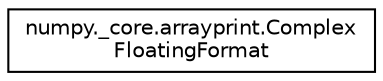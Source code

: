 digraph "Graphical Class Hierarchy"
{
 // LATEX_PDF_SIZE
  edge [fontname="Helvetica",fontsize="10",labelfontname="Helvetica",labelfontsize="10"];
  node [fontname="Helvetica",fontsize="10",shape=record];
  rankdir="LR";
  Node0 [label="numpy._core.arrayprint.Complex\lFloatingFormat",height=0.2,width=0.4,color="black", fillcolor="white", style="filled",URL="$classnumpy_1_1__core_1_1arrayprint_1_1ComplexFloatingFormat.html",tooltip=" "];
}

